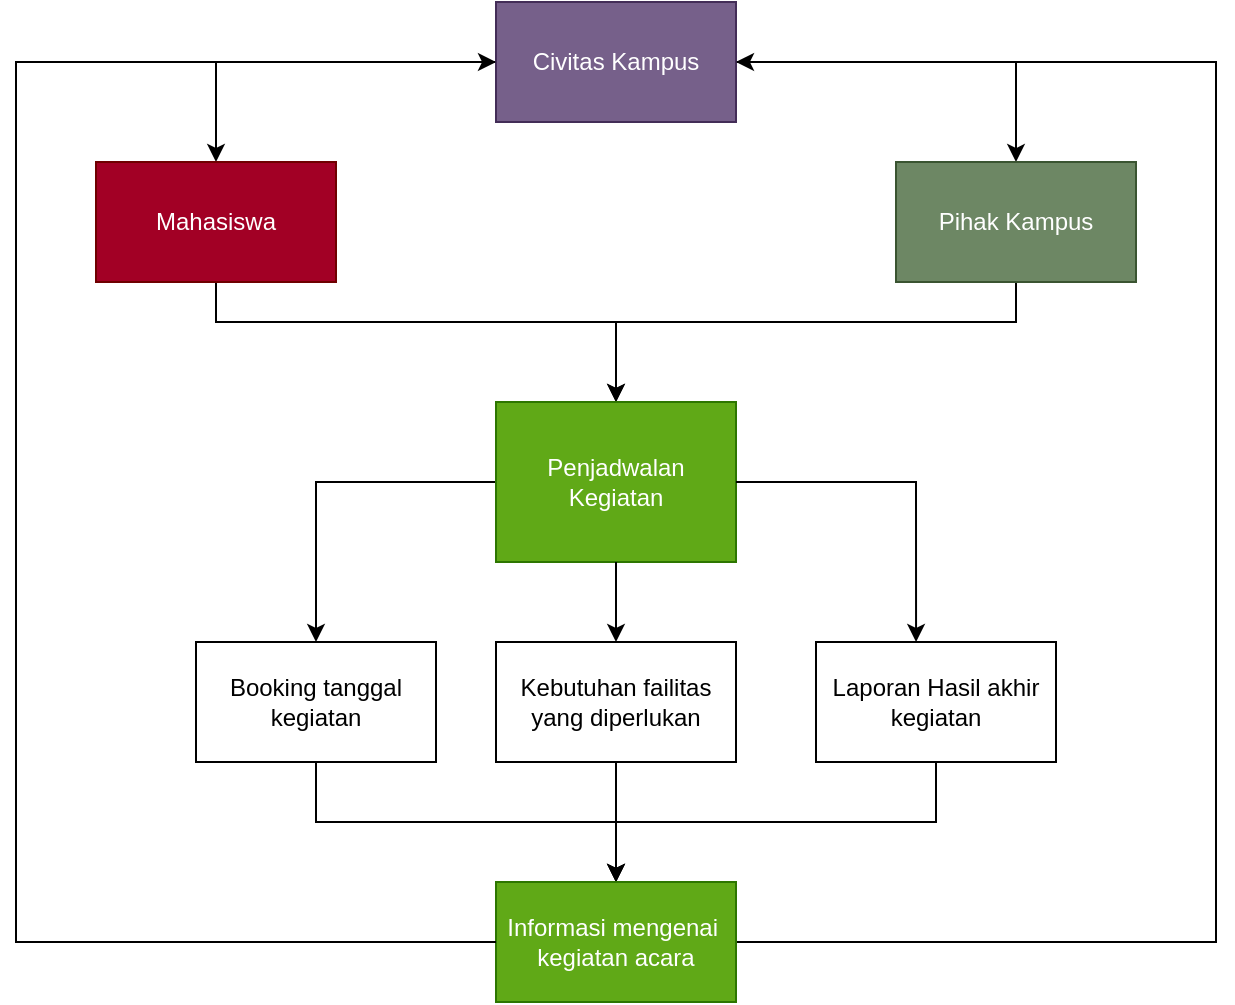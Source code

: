 <mxfile version="22.0.2" type="device" pages="6">
  <diagram id="C5RBs43oDa-KdzZeNtuy" name="Page-1">
    <mxGraphModel dx="864" dy="556" grid="1" gridSize="10" guides="1" tooltips="1" connect="1" arrows="1" fold="1" page="1" pageScale="1" pageWidth="827" pageHeight="1169" math="0" shadow="0">
      <root>
        <mxCell id="WIyWlLk6GJQsqaUBKTNV-0" />
        <mxCell id="WIyWlLk6GJQsqaUBKTNV-1" parent="WIyWlLk6GJQsqaUBKTNV-0" />
        <mxCell id="Zu9p8f8W5nqwmGhsgRuq-12" style="edgeStyle=orthogonalEdgeStyle;rounded=0;orthogonalLoop=1;jettySize=auto;html=1;entryX=0.5;entryY=0;entryDx=0;entryDy=0;" parent="WIyWlLk6GJQsqaUBKTNV-1" source="Zu9p8f8W5nqwmGhsgRuq-0" target="Zu9p8f8W5nqwmGhsgRuq-2" edge="1">
          <mxGeometry relative="1" as="geometry" />
        </mxCell>
        <mxCell id="Zu9p8f8W5nqwmGhsgRuq-13" style="edgeStyle=orthogonalEdgeStyle;rounded=0;orthogonalLoop=1;jettySize=auto;html=1;entryX=0.5;entryY=0;entryDx=0;entryDy=0;" parent="WIyWlLk6GJQsqaUBKTNV-1" source="Zu9p8f8W5nqwmGhsgRuq-0" target="Zu9p8f8W5nqwmGhsgRuq-1" edge="1">
          <mxGeometry relative="1" as="geometry">
            <Array as="points">
              <mxPoint x="220" y="150" />
            </Array>
          </mxGeometry>
        </mxCell>
        <mxCell id="Zu9p8f8W5nqwmGhsgRuq-0" value="Civitas Kampus" style="rounded=0;whiteSpace=wrap;html=1;fillColor=#76608a;strokeColor=#432D57;fontColor=#ffffff;" parent="WIyWlLk6GJQsqaUBKTNV-1" vertex="1">
          <mxGeometry x="360" y="120" width="120" height="60" as="geometry" />
        </mxCell>
        <mxCell id="Zu9p8f8W5nqwmGhsgRuq-16" style="edgeStyle=orthogonalEdgeStyle;rounded=0;orthogonalLoop=1;jettySize=auto;html=1;entryX=0.5;entryY=0;entryDx=0;entryDy=0;" parent="WIyWlLk6GJQsqaUBKTNV-1" source="Zu9p8f8W5nqwmGhsgRuq-1" target="Zu9p8f8W5nqwmGhsgRuq-3" edge="1">
          <mxGeometry relative="1" as="geometry">
            <Array as="points">
              <mxPoint x="220" y="280" />
              <mxPoint x="420" y="280" />
            </Array>
          </mxGeometry>
        </mxCell>
        <mxCell id="Zu9p8f8W5nqwmGhsgRuq-1" value="Mahasiswa" style="rounded=0;whiteSpace=wrap;html=1;fillColor=#a20025;fontColor=#ffffff;strokeColor=#6F0000;" parent="WIyWlLk6GJQsqaUBKTNV-1" vertex="1">
          <mxGeometry x="160" y="200" width="120" height="60" as="geometry" />
        </mxCell>
        <mxCell id="Zu9p8f8W5nqwmGhsgRuq-15" style="edgeStyle=orthogonalEdgeStyle;rounded=0;orthogonalLoop=1;jettySize=auto;html=1;entryX=0.5;entryY=0;entryDx=0;entryDy=0;" parent="WIyWlLk6GJQsqaUBKTNV-1" source="Zu9p8f8W5nqwmGhsgRuq-2" target="Zu9p8f8W5nqwmGhsgRuq-3" edge="1">
          <mxGeometry relative="1" as="geometry">
            <Array as="points">
              <mxPoint x="620" y="280" />
              <mxPoint x="420" y="280" />
            </Array>
          </mxGeometry>
        </mxCell>
        <mxCell id="Zu9p8f8W5nqwmGhsgRuq-2" value="Pihak Kampus" style="rounded=0;whiteSpace=wrap;html=1;fillColor=#6d8764;fontColor=#ffffff;strokeColor=#3A5431;" parent="WIyWlLk6GJQsqaUBKTNV-1" vertex="1">
          <mxGeometry x="560" y="200" width="120" height="60" as="geometry" />
        </mxCell>
        <mxCell id="Zu9p8f8W5nqwmGhsgRuq-18" style="edgeStyle=orthogonalEdgeStyle;rounded=0;orthogonalLoop=1;jettySize=auto;html=1;entryX=0.5;entryY=0;entryDx=0;entryDy=0;" parent="WIyWlLk6GJQsqaUBKTNV-1" source="Zu9p8f8W5nqwmGhsgRuq-3" target="Zu9p8f8W5nqwmGhsgRuq-5" edge="1">
          <mxGeometry relative="1" as="geometry" />
        </mxCell>
        <mxCell id="Zu9p8f8W5nqwmGhsgRuq-3" value="Penjadwalan Kegiatan" style="rounded=0;whiteSpace=wrap;html=1;fillColor=#60a917;fontColor=#ffffff;strokeColor=#2D7600;" parent="WIyWlLk6GJQsqaUBKTNV-1" vertex="1">
          <mxGeometry x="360" y="320" width="120" height="80" as="geometry" />
        </mxCell>
        <mxCell id="Zu9p8f8W5nqwmGhsgRuq-20" style="edgeStyle=orthogonalEdgeStyle;rounded=0;orthogonalLoop=1;jettySize=auto;html=1;entryX=0.5;entryY=0;entryDx=0;entryDy=0;" parent="WIyWlLk6GJQsqaUBKTNV-1" source="Zu9p8f8W5nqwmGhsgRuq-4" target="Zu9p8f8W5nqwmGhsgRuq-7" edge="1">
          <mxGeometry relative="1" as="geometry" />
        </mxCell>
        <mxCell id="Zu9p8f8W5nqwmGhsgRuq-4" value="Kebutuhan failitas yang diperlukan" style="rounded=0;whiteSpace=wrap;html=1;" parent="WIyWlLk6GJQsqaUBKTNV-1" vertex="1">
          <mxGeometry x="360" y="440" width="120" height="60" as="geometry" />
        </mxCell>
        <mxCell id="Zu9p8f8W5nqwmGhsgRuq-21" style="edgeStyle=orthogonalEdgeStyle;rounded=0;orthogonalLoop=1;jettySize=auto;html=1;entryX=0.5;entryY=0;entryDx=0;entryDy=0;" parent="WIyWlLk6GJQsqaUBKTNV-1" source="Zu9p8f8W5nqwmGhsgRuq-5" target="Zu9p8f8W5nqwmGhsgRuq-7" edge="1">
          <mxGeometry relative="1" as="geometry">
            <Array as="points">
              <mxPoint x="270" y="530" />
              <mxPoint x="420" y="530" />
            </Array>
          </mxGeometry>
        </mxCell>
        <mxCell id="Zu9p8f8W5nqwmGhsgRuq-5" value="Booking tanggal kegiatan" style="rounded=0;whiteSpace=wrap;html=1;" parent="WIyWlLk6GJQsqaUBKTNV-1" vertex="1">
          <mxGeometry x="210" y="440" width="120" height="60" as="geometry" />
        </mxCell>
        <mxCell id="Zu9p8f8W5nqwmGhsgRuq-19" style="edgeStyle=orthogonalEdgeStyle;rounded=0;orthogonalLoop=1;jettySize=auto;html=1;exitX=0.5;exitY=1;exitDx=0;exitDy=0;" parent="WIyWlLk6GJQsqaUBKTNV-1" source="Zu9p8f8W5nqwmGhsgRuq-6" target="Zu9p8f8W5nqwmGhsgRuq-7" edge="1">
          <mxGeometry relative="1" as="geometry" />
        </mxCell>
        <mxCell id="Zu9p8f8W5nqwmGhsgRuq-6" value="Laporan Hasil akhir kegiatan" style="rounded=0;whiteSpace=wrap;html=1;" parent="WIyWlLk6GJQsqaUBKTNV-1" vertex="1">
          <mxGeometry x="520" y="440" width="120" height="60" as="geometry" />
        </mxCell>
        <mxCell id="Zu9p8f8W5nqwmGhsgRuq-22" style="edgeStyle=orthogonalEdgeStyle;rounded=0;orthogonalLoop=1;jettySize=auto;html=1;entryX=1;entryY=0.5;entryDx=0;entryDy=0;" parent="WIyWlLk6GJQsqaUBKTNV-1" source="Zu9p8f8W5nqwmGhsgRuq-7" target="Zu9p8f8W5nqwmGhsgRuq-0" edge="1">
          <mxGeometry relative="1" as="geometry">
            <Array as="points">
              <mxPoint x="720" y="590" />
              <mxPoint x="720" y="150" />
            </Array>
          </mxGeometry>
        </mxCell>
        <mxCell id="Zu9p8f8W5nqwmGhsgRuq-7" value="Informasi mengenai&amp;nbsp; kegiatan acara" style="rounded=0;whiteSpace=wrap;html=1;fillColor=#60a917;fontColor=#ffffff;strokeColor=#2D7600;" parent="WIyWlLk6GJQsqaUBKTNV-1" vertex="1">
          <mxGeometry x="360" y="560" width="120" height="60" as="geometry" />
        </mxCell>
        <mxCell id="Zu9p8f8W5nqwmGhsgRuq-11" value="" style="endArrow=classic;html=1;rounded=0;entryX=0.5;entryY=0;entryDx=0;entryDy=0;exitX=0.5;exitY=1;exitDx=0;exitDy=0;" parent="WIyWlLk6GJQsqaUBKTNV-1" source="Zu9p8f8W5nqwmGhsgRuq-3" target="Zu9p8f8W5nqwmGhsgRuq-4" edge="1">
          <mxGeometry width="50" height="50" relative="1" as="geometry">
            <mxPoint x="430" y="230" as="sourcePoint" />
            <mxPoint x="430" y="330" as="targetPoint" />
          </mxGeometry>
        </mxCell>
        <mxCell id="Zu9p8f8W5nqwmGhsgRuq-17" style="edgeStyle=orthogonalEdgeStyle;rounded=0;orthogonalLoop=1;jettySize=auto;html=1;exitX=1;exitY=0.5;exitDx=0;exitDy=0;entryX=0.417;entryY=0;entryDx=0;entryDy=0;entryPerimeter=0;" parent="WIyWlLk6GJQsqaUBKTNV-1" source="Zu9p8f8W5nqwmGhsgRuq-3" target="Zu9p8f8W5nqwmGhsgRuq-6" edge="1">
          <mxGeometry relative="1" as="geometry" />
        </mxCell>
        <mxCell id="Zu9p8f8W5nqwmGhsgRuq-23" style="edgeStyle=orthogonalEdgeStyle;rounded=0;orthogonalLoop=1;jettySize=auto;html=1;entryX=0;entryY=0.5;entryDx=0;entryDy=0;" parent="WIyWlLk6GJQsqaUBKTNV-1" source="Zu9p8f8W5nqwmGhsgRuq-7" target="Zu9p8f8W5nqwmGhsgRuq-0" edge="1">
          <mxGeometry relative="1" as="geometry">
            <Array as="points">
              <mxPoint x="120" y="590" />
              <mxPoint x="120" y="150" />
            </Array>
          </mxGeometry>
        </mxCell>
      </root>
    </mxGraphModel>
  </diagram>
  <diagram id="YqozXgbp11CF_YhaVy_g" name="Page-2">
    <mxGraphModel dx="1035" dy="673" grid="1" gridSize="10" guides="1" tooltips="1" connect="1" arrows="1" fold="1" page="1" pageScale="1" pageWidth="850" pageHeight="1100" math="0" shadow="0">
      <root>
        <mxCell id="0" />
        <mxCell id="1" parent="0" />
        <mxCell id="dRaQyuHU5R85rLEpvQi0-19" style="edgeStyle=orthogonalEdgeStyle;rounded=0;orthogonalLoop=1;jettySize=auto;html=1;" edge="1" parent="1" source="dRaQyuHU5R85rLEpvQi0-1" target="dRaQyuHU5R85rLEpvQi0-4">
          <mxGeometry relative="1" as="geometry" />
        </mxCell>
        <mxCell id="dRaQyuHU5R85rLEpvQi0-1" value="Organisasi" style="rounded=0;whiteSpace=wrap;html=1;" vertex="1" parent="1">
          <mxGeometry x="360" y="160" width="120" height="60" as="geometry" />
        </mxCell>
        <mxCell id="dRaQyuHU5R85rLEpvQi0-2" value="BEM" style="rounded=0;whiteSpace=wrap;html=1;" vertex="1" parent="1">
          <mxGeometry x="241" y="520" width="120" height="60" as="geometry" />
        </mxCell>
        <mxCell id="dRaQyuHU5R85rLEpvQi0-20" style="edgeStyle=orthogonalEdgeStyle;rounded=0;orthogonalLoop=1;jettySize=auto;html=1;exitX=1;exitY=0.5;exitDx=0;exitDy=0;" edge="1" parent="1" source="dRaQyuHU5R85rLEpvQi0-4" target="dRaQyuHU5R85rLEpvQi0-7">
          <mxGeometry relative="1" as="geometry" />
        </mxCell>
        <mxCell id="dRaQyuHU5R85rLEpvQi0-21" style="edgeStyle=orthogonalEdgeStyle;rounded=0;orthogonalLoop=1;jettySize=auto;html=1;" edge="1" parent="1" source="dRaQyuHU5R85rLEpvQi0-4" target="dRaQyuHU5R85rLEpvQi0-5">
          <mxGeometry relative="1" as="geometry" />
        </mxCell>
        <mxCell id="dRaQyuHU5R85rLEpvQi0-22" style="edgeStyle=orthogonalEdgeStyle;rounded=0;orthogonalLoop=1;jettySize=auto;html=1;entryX=0.5;entryY=0;entryDx=0;entryDy=0;" edge="1" parent="1" source="dRaQyuHU5R85rLEpvQi0-4" target="dRaQyuHU5R85rLEpvQi0-6">
          <mxGeometry relative="1" as="geometry" />
        </mxCell>
        <mxCell id="dRaQyuHU5R85rLEpvQi0-4" value="Persyuratan" style="rounded=0;whiteSpace=wrap;html=1;" vertex="1" parent="1">
          <mxGeometry x="361" y="260" width="120" height="60" as="geometry" />
        </mxCell>
        <mxCell id="dRaQyuHU5R85rLEpvQi0-25" style="edgeStyle=orthogonalEdgeStyle;rounded=0;orthogonalLoop=1;jettySize=auto;html=1;entryX=0;entryY=0.5;entryDx=0;entryDy=0;" edge="1" parent="1" source="dRaQyuHU5R85rLEpvQi0-5" target="dRaQyuHU5R85rLEpvQi0-9">
          <mxGeometry relative="1" as="geometry">
            <Array as="points">
              <mxPoint x="291" y="420" />
              <mxPoint x="421" y="420" />
              <mxPoint x="421" y="470" />
            </Array>
          </mxGeometry>
        </mxCell>
        <mxCell id="dRaQyuHU5R85rLEpvQi0-27" style="edgeStyle=orthogonalEdgeStyle;rounded=0;orthogonalLoop=1;jettySize=auto;html=1;entryX=0;entryY=0.5;entryDx=0;entryDy=0;" edge="1" parent="1" source="dRaQyuHU5R85rLEpvQi0-5" target="dRaQyuHU5R85rLEpvQi0-11">
          <mxGeometry relative="1" as="geometry">
            <Array as="points">
              <mxPoint x="291" y="420" />
              <mxPoint x="421" y="420" />
              <mxPoint x="421" y="630" />
            </Array>
          </mxGeometry>
        </mxCell>
        <mxCell id="dRaQyuHU5R85rLEpvQi0-5" value="Proposal" style="rounded=0;whiteSpace=wrap;html=1;" vertex="1" parent="1">
          <mxGeometry x="231" y="340" width="120" height="60" as="geometry" />
        </mxCell>
        <mxCell id="dRaQyuHU5R85rLEpvQi0-29" style="edgeStyle=orthogonalEdgeStyle;rounded=0;orthogonalLoop=1;jettySize=auto;html=1;entryX=1;entryY=0.5;entryDx=0;entryDy=0;" edge="1" parent="1" source="dRaQyuHU5R85rLEpvQi0-6" target="dRaQyuHU5R85rLEpvQi0-2">
          <mxGeometry relative="1" as="geometry" />
        </mxCell>
        <mxCell id="dRaQyuHU5R85rLEpvQi0-6" value="RAB" style="rounded=0;whiteSpace=wrap;html=1;" vertex="1" parent="1">
          <mxGeometry x="361" y="340" width="120" height="60" as="geometry" />
        </mxCell>
        <mxCell id="dRaQyuHU5R85rLEpvQi0-35" style="edgeStyle=orthogonalEdgeStyle;rounded=0;orthogonalLoop=1;jettySize=auto;html=1;entryX=0;entryY=0.5;entryDx=0;entryDy=0;" edge="1" parent="1" target="dRaQyuHU5R85rLEpvQi0-9">
          <mxGeometry relative="1" as="geometry">
            <mxPoint x="552" y="400" as="sourcePoint" />
            <mxPoint x="492" y="470" as="targetPoint" />
            <Array as="points">
              <mxPoint x="552" y="420" />
              <mxPoint x="421" y="420" />
              <mxPoint x="421" y="470" />
            </Array>
          </mxGeometry>
        </mxCell>
        <mxCell id="dRaQyuHU5R85rLEpvQi0-7" value="Persuratan Lainnya" style="rounded=0;whiteSpace=wrap;html=1;" vertex="1" parent="1">
          <mxGeometry x="491" y="340" width="120" height="60" as="geometry" />
        </mxCell>
        <mxCell id="dRaQyuHU5R85rLEpvQi0-9" value="Kemahasiswaan" style="rounded=0;whiteSpace=wrap;html=1;" vertex="1" parent="1">
          <mxGeometry x="491" y="440" width="120" height="60" as="geometry" />
        </mxCell>
        <mxCell id="dRaQyuHU5R85rLEpvQi0-10" value="Keuangan" style="rounded=0;whiteSpace=wrap;html=1;" vertex="1" parent="1">
          <mxGeometry x="491" y="520" width="120" height="60" as="geometry" />
        </mxCell>
        <mxCell id="dRaQyuHU5R85rLEpvQi0-11" value="Ketua Yayasan" style="rounded=0;whiteSpace=wrap;html=1;" vertex="1" parent="1">
          <mxGeometry x="491" y="600" width="120" height="60" as="geometry" />
        </mxCell>
        <mxCell id="dRaQyuHU5R85rLEpvQi0-37" style="edgeStyle=orthogonalEdgeStyle;rounded=0;orthogonalLoop=1;jettySize=auto;html=1;entryX=0.5;entryY=0;entryDx=0;entryDy=0;" edge="1" parent="1" source="dRaQyuHU5R85rLEpvQi0-12" target="dRaQyuHU5R85rLEpvQi0-13">
          <mxGeometry relative="1" as="geometry" />
        </mxCell>
        <mxCell id="dRaQyuHU5R85rLEpvQi0-38" style="edgeStyle=orthogonalEdgeStyle;rounded=0;orthogonalLoop=1;jettySize=auto;html=1;entryX=0;entryY=0.5;entryDx=0;entryDy=0;" edge="1" parent="1" source="dRaQyuHU5R85rLEpvQi0-12" target="dRaQyuHU5R85rLEpvQi0-1">
          <mxGeometry relative="1" as="geometry">
            <Array as="points">
              <mxPoint x="200" y="680" />
              <mxPoint x="200" y="190" />
            </Array>
          </mxGeometry>
        </mxCell>
        <mxCell id="dRaQyuHU5R85rLEpvQi0-12" value="Acc ?" style="rhombus;whiteSpace=wrap;html=1;" vertex="1" parent="1">
          <mxGeometry x="280" y="640" width="80" height="80" as="geometry" />
        </mxCell>
        <mxCell id="dRaQyuHU5R85rLEpvQi0-13" value="Kegiatan Acara" style="rounded=0;whiteSpace=wrap;html=1;" vertex="1" parent="1">
          <mxGeometry x="363" y="720" width="120" height="60" as="geometry" />
        </mxCell>
        <mxCell id="dRaQyuHU5R85rLEpvQi0-34" value="" style="endArrow=classic;html=1;rounded=0;" edge="1" parent="1">
          <mxGeometry width="50" height="50" relative="1" as="geometry">
            <mxPoint x="420" y="550" as="sourcePoint" />
            <mxPoint x="490" y="550" as="targetPoint" />
          </mxGeometry>
        </mxCell>
        <mxCell id="dRaQyuHU5R85rLEpvQi0-36" value="" style="endArrow=classic;html=1;rounded=0;entryX=0.5;entryY=0;entryDx=0;entryDy=0;" edge="1" parent="1" target="dRaQyuHU5R85rLEpvQi0-12">
          <mxGeometry width="50" height="50" relative="1" as="geometry">
            <mxPoint x="420" y="630" as="sourcePoint" />
            <mxPoint x="310" y="630" as="targetPoint" />
            <Array as="points">
              <mxPoint x="320" y="630" />
            </Array>
          </mxGeometry>
        </mxCell>
        <mxCell id="dRaQyuHU5R85rLEpvQi0-39" value="Ya" style="text;html=1;strokeColor=none;fillColor=none;align=center;verticalAlign=middle;whiteSpace=wrap;rounded=0;" vertex="1" parent="1">
          <mxGeometry x="361" y="650" width="60" height="30" as="geometry" />
        </mxCell>
        <mxCell id="dRaQyuHU5R85rLEpvQi0-40" value="Tidak" style="text;html=1;strokeColor=none;fillColor=none;align=center;verticalAlign=middle;whiteSpace=wrap;rounded=0;" vertex="1" parent="1">
          <mxGeometry x="210" y="650" width="60" height="30" as="geometry" />
        </mxCell>
      </root>
    </mxGraphModel>
  </diagram>
  <diagram id="S8C6rcoqC33rSBkjIuzR" name="Page-3">
    <mxGraphModel dx="880" dy="572" grid="1" gridSize="10" guides="1" tooltips="1" connect="1" arrows="1" fold="1" page="1" pageScale="1" pageWidth="850" pageHeight="1100" math="0" shadow="0">
      <root>
        <mxCell id="0" />
        <mxCell id="1" parent="0" />
        <mxCell id="ZKVBpj2OI1qFTuYe6dNy-8" style="edgeStyle=orthogonalEdgeStyle;rounded=0;orthogonalLoop=1;jettySize=auto;html=1;entryX=0.5;entryY=0;entryDx=0;entryDy=0;" edge="1" parent="1" source="RqPjHRcCb0wL_YAL0mrW-1" target="ZKVBpj2OI1qFTuYe6dNy-3">
          <mxGeometry relative="1" as="geometry" />
        </mxCell>
        <mxCell id="RqPjHRcCb0wL_YAL0mrW-1" value="Aplikasi" style="rounded=0;whiteSpace=wrap;html=1;" vertex="1" parent="1">
          <mxGeometry x="360" y="160" width="120" height="60" as="geometry" />
        </mxCell>
        <mxCell id="ZKVBpj2OI1qFTuYe6dNy-6" style="edgeStyle=orthogonalEdgeStyle;rounded=0;orthogonalLoop=1;jettySize=auto;html=1;entryX=0;entryY=0.5;entryDx=0;entryDy=0;" edge="1" parent="1" source="RqPjHRcCb0wL_YAL0mrW-2" target="RqPjHRcCb0wL_YAL0mrW-1">
          <mxGeometry relative="1" as="geometry" />
        </mxCell>
        <mxCell id="RqPjHRcCb0wL_YAL0mrW-2" value="Mahasiswa" style="rounded=0;whiteSpace=wrap;html=1;" vertex="1" parent="1">
          <mxGeometry x="160" y="160" width="120" height="60" as="geometry" />
        </mxCell>
        <mxCell id="ZKVBpj2OI1qFTuYe6dNy-10" style="edgeStyle=orthogonalEdgeStyle;rounded=0;orthogonalLoop=1;jettySize=auto;html=1;entryX=0;entryY=0.5;entryDx=0;entryDy=0;" edge="1" parent="1" source="JoQYKQ45FPe-ETGOnTkv-1" target="ZKVBpj2OI1qFTuYe6dNy-2">
          <mxGeometry relative="1" as="geometry">
            <Array as="points" />
          </mxGeometry>
        </mxCell>
        <mxCell id="JoQYKQ45FPe-ETGOnTkv-1" value="Persyuratan Proposal &amp;amp; RAB (Digital)" style="rounded=0;whiteSpace=wrap;html=1;" vertex="1" parent="1">
          <mxGeometry x="270" y="340" width="120" height="60" as="geometry" />
        </mxCell>
        <mxCell id="ZKVBpj2OI1qFTuYe6dNy-1" value="Memberikan persyuratan &lt;br&gt;(Non-Digital)" style="rounded=0;whiteSpace=wrap;html=1;" vertex="1" parent="1">
          <mxGeometry x="350" y="440" width="120" height="60" as="geometry" />
        </mxCell>
        <mxCell id="ZKVBpj2OI1qFTuYe6dNy-13" style="edgeStyle=orthogonalEdgeStyle;rounded=0;orthogonalLoop=1;jettySize=auto;html=1;entryX=0.5;entryY=0;entryDx=0;entryDy=0;" edge="1" parent="1" source="ZKVBpj2OI1qFTuYe6dNy-2" target="ZKVBpj2OI1qFTuYe6dNy-1">
          <mxGeometry relative="1" as="geometry">
            <Array as="points">
              <mxPoint x="480" y="420" />
              <mxPoint x="410" y="420" />
            </Array>
          </mxGeometry>
        </mxCell>
        <mxCell id="ZKVBpj2OI1qFTuYe6dNy-18" style="edgeStyle=orthogonalEdgeStyle;rounded=0;orthogonalLoop=1;jettySize=auto;html=1;entryX=1;entryY=0.5;entryDx=0;entryDy=0;" edge="1" parent="1" source="ZKVBpj2OI1qFTuYe6dNy-2" target="ZKVBpj2OI1qFTuYe6dNy-3">
          <mxGeometry relative="1" as="geometry">
            <Array as="points">
              <mxPoint x="560" y="370" />
              <mxPoint x="560" y="290" />
            </Array>
          </mxGeometry>
        </mxCell>
        <mxCell id="ZKVBpj2OI1qFTuYe6dNy-2" value="Acc ?" style="rhombus;whiteSpace=wrap;html=1;" vertex="1" parent="1">
          <mxGeometry x="440" y="330" width="80" height="80" as="geometry" />
        </mxCell>
        <mxCell id="ZKVBpj2OI1qFTuYe6dNy-9" style="edgeStyle=orthogonalEdgeStyle;rounded=0;orthogonalLoop=1;jettySize=auto;html=1;entryX=0.5;entryY=0;entryDx=0;entryDy=0;" edge="1" parent="1" source="ZKVBpj2OI1qFTuYe6dNy-3" target="JoQYKQ45FPe-ETGOnTkv-1">
          <mxGeometry relative="1" as="geometry" />
        </mxCell>
        <mxCell id="ZKVBpj2OI1qFTuYe6dNy-3" value="Penjadwalan kegiatan" style="rounded=0;whiteSpace=wrap;html=1;" vertex="1" parent="1">
          <mxGeometry x="270" y="260" width="120" height="60" as="geometry" />
        </mxCell>
        <mxCell id="ZKVBpj2OI1qFTuYe6dNy-4" value="Kegiatan Acara" style="rounded=0;whiteSpace=wrap;html=1;" vertex="1" parent="1">
          <mxGeometry x="490" y="440" width="120" height="60" as="geometry" />
        </mxCell>
        <mxCell id="ZKVBpj2OI1qFTuYe6dNy-5" value="Laporan Akhir &amp;amp; Dokumen Kegiatan" style="rounded=0;whiteSpace=wrap;html=1;" vertex="1" parent="1">
          <mxGeometry x="420" y="540" width="120" height="60" as="geometry" />
        </mxCell>
        <mxCell id="ZKVBpj2OI1qFTuYe6dNy-14" style="edgeStyle=orthogonalEdgeStyle;rounded=0;orthogonalLoop=1;jettySize=auto;html=1;entryX=0.604;entryY=0.006;entryDx=0;entryDy=0;entryPerimeter=0;" edge="1" parent="1" source="ZKVBpj2OI1qFTuYe6dNy-2" target="ZKVBpj2OI1qFTuYe6dNy-4">
          <mxGeometry relative="1" as="geometry">
            <Array as="points">
              <mxPoint x="480" y="420" />
              <mxPoint x="563" y="420" />
            </Array>
          </mxGeometry>
        </mxCell>
        <mxCell id="ZKVBpj2OI1qFTuYe6dNy-15" style="edgeStyle=orthogonalEdgeStyle;rounded=0;orthogonalLoop=1;jettySize=auto;html=1;entryX=0.544;entryY=0.038;entryDx=0;entryDy=0;entryPerimeter=0;" edge="1" parent="1" source="ZKVBpj2OI1qFTuYe6dNy-4" target="ZKVBpj2OI1qFTuYe6dNy-5">
          <mxGeometry relative="1" as="geometry">
            <Array as="points">
              <mxPoint x="550" y="520" />
              <mxPoint x="485" y="520" />
            </Array>
          </mxGeometry>
        </mxCell>
        <mxCell id="ZKVBpj2OI1qFTuYe6dNy-17" style="edgeStyle=orthogonalEdgeStyle;rounded=0;orthogonalLoop=1;jettySize=auto;html=1;entryX=0.544;entryY=0.022;entryDx=0;entryDy=0;entryPerimeter=0;" edge="1" parent="1" source="ZKVBpj2OI1qFTuYe6dNy-1" target="ZKVBpj2OI1qFTuYe6dNy-5">
          <mxGeometry relative="1" as="geometry" />
        </mxCell>
        <mxCell id="ZKVBpj2OI1qFTuYe6dNy-19" value="Ya" style="text;html=1;strokeColor=none;fillColor=none;align=center;verticalAlign=middle;whiteSpace=wrap;rounded=0;" vertex="1" parent="1">
          <mxGeometry x="420" y="390" width="60" height="30" as="geometry" />
        </mxCell>
        <mxCell id="ZKVBpj2OI1qFTuYe6dNy-20" value="Tidak" style="text;html=1;strokeColor=none;fillColor=none;align=center;verticalAlign=middle;whiteSpace=wrap;rounded=0;" vertex="1" parent="1">
          <mxGeometry x="570" y="330" width="60" height="30" as="geometry" />
        </mxCell>
      </root>
    </mxGraphModel>
  </diagram>
  <diagram id="KeA3nPV4NquLcmKiIMjg" name="Page-4">
    <mxGraphModel dx="1354" dy="880" grid="1" gridSize="10" guides="1" tooltips="1" connect="1" arrows="1" fold="1" page="1" pageScale="1" pageWidth="850" pageHeight="1100" math="0" shadow="0">
      <root>
        <mxCell id="0" />
        <mxCell id="1" parent="0" />
        <mxCell id="Mnp5TygO61HH2P-GNV_c-8" value="Dashboard" style="swimlane;whiteSpace=wrap;html=1;" vertex="1" parent="1">
          <mxGeometry x="120" y="40" width="740" height="830" as="geometry" />
        </mxCell>
        <mxCell id="Mnp5TygO61HH2P-GNV_c-15" value="Informasi" style="ellipse;whiteSpace=wrap;html=1;" vertex="1" parent="Mnp5TygO61HH2P-GNV_c-8">
          <mxGeometry x="110" y="80" width="120" height="50" as="geometry" />
        </mxCell>
        <mxCell id="Mnp5TygO61HH2P-GNV_c-16" value="Pengelolaan Berita&amp;nbsp; (CRUD)" style="ellipse;whiteSpace=wrap;html=1;" vertex="1" parent="Mnp5TygO61HH2P-GNV_c-8">
          <mxGeometry x="260" y="30" width="120" height="50" as="geometry" />
        </mxCell>
        <mxCell id="Mnp5TygO61HH2P-GNV_c-18" value="Pengelolaan Informasi (CRUD)" style="ellipse;whiteSpace=wrap;html=1;" vertex="1" parent="Mnp5TygO61HH2P-GNV_c-8">
          <mxGeometry x="260" y="80" width="120" height="50" as="geometry" />
        </mxCell>
        <mxCell id="Mnp5TygO61HH2P-GNV_c-19" value="Pengelolaan Managemen fasilitas&lt;br&gt;(CRUD)" style="ellipse;whiteSpace=wrap;html=1;" vertex="1" parent="Mnp5TygO61HH2P-GNV_c-8">
          <mxGeometry x="260" y="140" width="130" height="60" as="geometry" />
        </mxCell>
        <mxCell id="Mnp5TygO61HH2P-GNV_c-20" value="Permintaan Kegiatan" style="ellipse;whiteSpace=wrap;html=1;" vertex="1" parent="Mnp5TygO61HH2P-GNV_c-8">
          <mxGeometry x="110" y="140" width="120" height="50" as="geometry" />
        </mxCell>
        <mxCell id="Mnp5TygO61HH2P-GNV_c-22" value="Laporan Ormawa" style="ellipse;whiteSpace=wrap;html=1;" vertex="1" parent="Mnp5TygO61HH2P-GNV_c-8">
          <mxGeometry x="110" y="200" width="120" height="50" as="geometry" />
        </mxCell>
        <mxCell id="Mnp5TygO61HH2P-GNV_c-23" value="Statistik Keaktifan Organisasi" style="ellipse;whiteSpace=wrap;html=1;" vertex="1" parent="Mnp5TygO61HH2P-GNV_c-8">
          <mxGeometry x="110" y="260" width="120" height="50" as="geometry" />
        </mxCell>
        <mxCell id="Mnp5TygO61HH2P-GNV_c-30" value="" style="endArrow=classic;html=1;rounded=0;entryX=0;entryY=0.5;entryDx=0;entryDy=0;exitX=1;exitY=0.5;exitDx=0;exitDy=0;" edge="1" parent="Mnp5TygO61HH2P-GNV_c-8" source="Mnp5TygO61HH2P-GNV_c-15" target="Mnp5TygO61HH2P-GNV_c-16">
          <mxGeometry width="50" height="50" relative="1" as="geometry">
            <mxPoint x="150" y="210" as="sourcePoint" />
            <mxPoint x="200" y="160" as="targetPoint" />
          </mxGeometry>
        </mxCell>
        <mxCell id="Mnp5TygO61HH2P-GNV_c-31" value="" style="endArrow=classic;html=1;rounded=0;entryX=0;entryY=0.5;entryDx=0;entryDy=0;exitX=1;exitY=0.5;exitDx=0;exitDy=0;" edge="1" parent="Mnp5TygO61HH2P-GNV_c-8" source="Mnp5TygO61HH2P-GNV_c-15" target="Mnp5TygO61HH2P-GNV_c-18">
          <mxGeometry width="50" height="50" relative="1" as="geometry">
            <mxPoint x="180" y="220" as="sourcePoint" />
            <mxPoint x="230" y="170" as="targetPoint" />
          </mxGeometry>
        </mxCell>
        <mxCell id="Mnp5TygO61HH2P-GNV_c-32" value="" style="endArrow=classic;html=1;rounded=0;entryX=0;entryY=0.5;entryDx=0;entryDy=0;exitX=1;exitY=0.5;exitDx=0;exitDy=0;" edge="1" parent="Mnp5TygO61HH2P-GNV_c-8" source="Mnp5TygO61HH2P-GNV_c-15" target="Mnp5TygO61HH2P-GNV_c-19">
          <mxGeometry width="50" height="50" relative="1" as="geometry">
            <mxPoint x="170" y="210" as="sourcePoint" />
            <mxPoint x="220" y="160" as="targetPoint" />
          </mxGeometry>
        </mxCell>
        <mxCell id="Mnp5TygO61HH2P-GNV_c-14" value="Login" style="ellipse;whiteSpace=wrap;html=1;" vertex="1" parent="Mnp5TygO61HH2P-GNV_c-8">
          <mxGeometry x="260" y="450" width="120" height="40" as="geometry" />
        </mxCell>
        <mxCell id="5w_bVJki4-n9lM2vPd_9-1" value="Penjadwalan" style="ellipse;whiteSpace=wrap;html=1;" vertex="1" parent="Mnp5TygO61HH2P-GNV_c-8">
          <mxGeometry x="110" y="610" width="120" height="50" as="geometry" />
        </mxCell>
        <mxCell id="5w_bVJki4-n9lM2vPd_9-2" value="Pembookingan Jadwal (CRUD)" style="ellipse;whiteSpace=wrap;html=1;" vertex="1" parent="Mnp5TygO61HH2P-GNV_c-8">
          <mxGeometry x="270" y="530" width="120" height="50" as="geometry" />
        </mxCell>
        <mxCell id="5w_bVJki4-n9lM2vPd_9-3" value="Pemberkasan Yang diperlukan" style="ellipse;whiteSpace=wrap;html=1;" vertex="1" parent="Mnp5TygO61HH2P-GNV_c-8">
          <mxGeometry x="270" y="590" width="120" height="50" as="geometry" />
        </mxCell>
        <mxCell id="5w_bVJki4-n9lM2vPd_9-4" value="Laporan akhir kegiatan" style="ellipse;whiteSpace=wrap;html=1;" vertex="1" parent="Mnp5TygO61HH2P-GNV_c-8">
          <mxGeometry x="270" y="650" width="130" height="50" as="geometry" />
        </mxCell>
        <mxCell id="5w_bVJki4-n9lM2vPd_9-5" value="Laporan / Dokumen" style="ellipse;whiteSpace=wrap;html=1;" vertex="1" parent="Mnp5TygO61HH2P-GNV_c-8">
          <mxGeometry x="110" y="710" width="120" height="50" as="geometry" />
        </mxCell>
        <mxCell id="5w_bVJki4-n9lM2vPd_9-6" value="" style="endArrow=classic;html=1;rounded=0;entryX=0;entryY=0.5;entryDx=0;entryDy=0;exitX=1;exitY=0.5;exitDx=0;exitDy=0;" edge="1" parent="Mnp5TygO61HH2P-GNV_c-8" source="5w_bVJki4-n9lM2vPd_9-1" target="5w_bVJki4-n9lM2vPd_9-2">
          <mxGeometry width="50" height="50" relative="1" as="geometry">
            <mxPoint x="150" y="700" as="sourcePoint" />
            <mxPoint x="200" y="650" as="targetPoint" />
          </mxGeometry>
        </mxCell>
        <mxCell id="5w_bVJki4-n9lM2vPd_9-7" value="" style="endArrow=classic;html=1;rounded=0;entryX=0;entryY=0.5;entryDx=0;entryDy=0;exitX=1;exitY=0.5;exitDx=0;exitDy=0;" edge="1" parent="Mnp5TygO61HH2P-GNV_c-8" source="5w_bVJki4-n9lM2vPd_9-1" target="5w_bVJki4-n9lM2vPd_9-3">
          <mxGeometry width="50" height="50" relative="1" as="geometry">
            <mxPoint x="180" y="710" as="sourcePoint" />
            <mxPoint x="230" y="660" as="targetPoint" />
          </mxGeometry>
        </mxCell>
        <mxCell id="5w_bVJki4-n9lM2vPd_9-8" value="" style="endArrow=classic;html=1;rounded=0;entryX=0;entryY=0.5;entryDx=0;entryDy=0;exitX=1;exitY=0.5;exitDx=0;exitDy=0;" edge="1" parent="Mnp5TygO61HH2P-GNV_c-8" source="5w_bVJki4-n9lM2vPd_9-1" target="5w_bVJki4-n9lM2vPd_9-4">
          <mxGeometry width="50" height="50" relative="1" as="geometry">
            <mxPoint x="170" y="700" as="sourcePoint" />
            <mxPoint x="220" y="650" as="targetPoint" />
          </mxGeometry>
        </mxCell>
        <mxCell id="5w_bVJki4-n9lM2vPd_9-9" value="Peminjaman Fasilitas" style="ellipse;whiteSpace=wrap;html=1;" vertex="1" parent="Mnp5TygO61HH2P-GNV_c-8">
          <mxGeometry x="270" y="710" width="130" height="50" as="geometry" />
        </mxCell>
        <mxCell id="5w_bVJki4-n9lM2vPd_9-10" value="" style="endArrow=classic;html=1;rounded=0;entryX=0;entryY=0.5;entryDx=0;entryDy=0;exitX=1;exitY=0.5;exitDx=0;exitDy=0;" edge="1" parent="Mnp5TygO61HH2P-GNV_c-8" source="5w_bVJki4-n9lM2vPd_9-1" target="5w_bVJki4-n9lM2vPd_9-9">
          <mxGeometry width="50" height="50" relative="1" as="geometry">
            <mxPoint x="230" y="655" as="sourcePoint" />
            <mxPoint x="220" y="710" as="targetPoint" />
          </mxGeometry>
        </mxCell>
        <mxCell id="BmjQeNOhOHp9Jluqw9TB-2" value="Informasi" style="ellipse;whiteSpace=wrap;html=1;" vertex="1" parent="Mnp5TygO61HH2P-GNV_c-8">
          <mxGeometry x="570" y="216" width="120" height="50" as="geometry" />
        </mxCell>
        <mxCell id="BmjQeNOhOHp9Jluqw9TB-3" value="Menampilkan Berita Ormawa" style="ellipse;whiteSpace=wrap;html=1;" vertex="1" parent="Mnp5TygO61HH2P-GNV_c-8">
          <mxGeometry x="410" y="250" width="120" height="50" as="geometry" />
        </mxCell>
        <mxCell id="BmjQeNOhOHp9Jluqw9TB-4" value="Menampilkan Informasi Kegiatan" style="ellipse;whiteSpace=wrap;html=1;" vertex="1" parent="Mnp5TygO61HH2P-GNV_c-8">
          <mxGeometry x="410" y="190" width="120" height="50" as="geometry" />
        </mxCell>
        <mxCell id="BmjQeNOhOHp9Jluqw9TB-5" value="" style="endArrow=classic;html=1;rounded=0;entryX=1;entryY=0.5;entryDx=0;entryDy=0;exitX=0;exitY=0.5;exitDx=0;exitDy=0;" edge="1" parent="Mnp5TygO61HH2P-GNV_c-8" source="BmjQeNOhOHp9Jluqw9TB-2" target="BmjQeNOhOHp9Jluqw9TB-3">
          <mxGeometry width="50" height="50" relative="1" as="geometry">
            <mxPoint x="440" y="360" as="sourcePoint" />
            <mxPoint x="490" y="310" as="targetPoint" />
          </mxGeometry>
        </mxCell>
        <mxCell id="BmjQeNOhOHp9Jluqw9TB-6" value="" style="endArrow=classic;html=1;rounded=0;exitX=0;exitY=0.5;exitDx=0;exitDy=0;entryX=1;entryY=0.5;entryDx=0;entryDy=0;" edge="1" parent="Mnp5TygO61HH2P-GNV_c-8" source="BmjQeNOhOHp9Jluqw9TB-2" target="BmjQeNOhOHp9Jluqw9TB-4">
          <mxGeometry width="50" height="50" relative="1" as="geometry">
            <mxPoint x="530" y="285" as="sourcePoint" />
            <mxPoint x="500" y="310" as="targetPoint" />
          </mxGeometry>
        </mxCell>
        <mxCell id="BmjQeNOhOHp9Jluqw9TB-13" value="Menampilkan Halaman Utama &amp;amp; tidak bisa pergi ke dashboard" style="ellipse;whiteSpace=wrap;html=1;" vertex="1" parent="Mnp5TygO61HH2P-GNV_c-8">
          <mxGeometry x="470" y="560" width="160" height="80" as="geometry" />
        </mxCell>
        <mxCell id="Mnp5TygO61HH2P-GNV_c-9" value="Admin" style="shape=umlActor;verticalLabelPosition=bottom;verticalAlign=top;html=1;outlineConnect=0;" vertex="1" parent="1">
          <mxGeometry x="50" y="275" width="30" height="60" as="geometry" />
        </mxCell>
        <mxCell id="Mnp5TygO61HH2P-GNV_c-25" value="" style="endArrow=classic;html=1;rounded=0;entryX=0;entryY=0.5;entryDx=0;entryDy=0;exitX=1;exitY=0.333;exitDx=0;exitDy=0;exitPerimeter=0;" edge="1" parent="1" source="Mnp5TygO61HH2P-GNV_c-9" target="Mnp5TygO61HH2P-GNV_c-14">
          <mxGeometry width="50" height="50" relative="1" as="geometry">
            <mxPoint x="80" y="330" as="sourcePoint" />
            <mxPoint x="130" y="280" as="targetPoint" />
          </mxGeometry>
        </mxCell>
        <mxCell id="Mnp5TygO61HH2P-GNV_c-26" value="" style="endArrow=classic;html=1;rounded=0;entryX=-0.017;entryY=0.38;entryDx=0;entryDy=0;entryPerimeter=0;exitX=1;exitY=0.333;exitDx=0;exitDy=0;exitPerimeter=0;" edge="1" parent="1" source="Mnp5TygO61HH2P-GNV_c-9" target="Mnp5TygO61HH2P-GNV_c-15">
          <mxGeometry width="50" height="50" relative="1" as="geometry">
            <mxPoint x="110" y="350" as="sourcePoint" />
            <mxPoint x="160" y="300" as="targetPoint" />
          </mxGeometry>
        </mxCell>
        <mxCell id="Mnp5TygO61HH2P-GNV_c-27" value="" style="endArrow=classic;html=1;rounded=0;entryX=0;entryY=0.5;entryDx=0;entryDy=0;exitX=1;exitY=0.333;exitDx=0;exitDy=0;exitPerimeter=0;" edge="1" parent="1" source="Mnp5TygO61HH2P-GNV_c-9" target="Mnp5TygO61HH2P-GNV_c-20">
          <mxGeometry width="50" height="50" relative="1" as="geometry">
            <mxPoint x="150" y="350" as="sourcePoint" />
            <mxPoint x="200" y="300" as="targetPoint" />
          </mxGeometry>
        </mxCell>
        <mxCell id="Mnp5TygO61HH2P-GNV_c-28" value="" style="endArrow=classic;html=1;rounded=0;entryX=0;entryY=0.5;entryDx=0;entryDy=0;exitX=1;exitY=0.333;exitDx=0;exitDy=0;exitPerimeter=0;" edge="1" parent="1" source="Mnp5TygO61HH2P-GNV_c-9" target="Mnp5TygO61HH2P-GNV_c-22">
          <mxGeometry width="50" height="50" relative="1" as="geometry">
            <mxPoint x="140" y="410" as="sourcePoint" />
            <mxPoint x="190" y="360" as="targetPoint" />
          </mxGeometry>
        </mxCell>
        <mxCell id="Mnp5TygO61HH2P-GNV_c-29" value="" style="endArrow=classic;html=1;rounded=0;entryX=0;entryY=0.5;entryDx=0;entryDy=0;exitX=1;exitY=0.333;exitDx=0;exitDy=0;exitPerimeter=0;" edge="1" parent="1" source="Mnp5TygO61HH2P-GNV_c-9" target="Mnp5TygO61HH2P-GNV_c-23">
          <mxGeometry width="50" height="50" relative="1" as="geometry">
            <mxPoint x="90" y="450" as="sourcePoint" />
            <mxPoint x="140" y="400" as="targetPoint" />
          </mxGeometry>
        </mxCell>
        <mxCell id="pXucTCpjvizp8puhJPSt-1" value="Ormawa" style="shape=umlActor;verticalLabelPosition=bottom;verticalAlign=top;html=1;outlineConnect=0;" vertex="1" parent="1">
          <mxGeometry x="50" y="275" width="30" height="60" as="geometry" />
        </mxCell>
        <mxCell id="FuaCT-IkNiF-BAM14L6P-1" value="Ormawa" style="shape=umlActor;verticalLabelPosition=bottom;verticalAlign=top;html=1;outlineConnect=0;" vertex="1" parent="1">
          <mxGeometry x="40" y="650" width="30" height="60" as="geometry" />
        </mxCell>
        <mxCell id="5w_bVJki4-n9lM2vPd_9-11" value="" style="endArrow=classic;html=1;rounded=0;entryX=-0.017;entryY=0.38;entryDx=0;entryDy=0;entryPerimeter=0;" edge="1" parent="1" target="5w_bVJki4-n9lM2vPd_9-1">
          <mxGeometry width="50" height="50" relative="1" as="geometry">
            <mxPoint x="70" y="670" as="sourcePoint" />
            <mxPoint x="110" y="750" as="targetPoint" />
          </mxGeometry>
        </mxCell>
        <mxCell id="5w_bVJki4-n9lM2vPd_9-12" value="" style="endArrow=classic;html=1;rounded=0;entryX=0;entryY=0.5;entryDx=0;entryDy=0;exitX=1;exitY=0.333;exitDx=0;exitDy=0;exitPerimeter=0;" edge="1" parent="1" target="5w_bVJki4-n9lM2vPd_9-5" source="FuaCT-IkNiF-BAM14L6P-1">
          <mxGeometry width="50" height="50" relative="1" as="geometry">
            <mxPoint x="20" y="725" as="sourcePoint" />
            <mxPoint x="130" y="790" as="targetPoint" />
          </mxGeometry>
        </mxCell>
        <mxCell id="FuaCT-IkNiF-BAM14L6P-4" value="" style="endArrow=classic;html=1;rounded=0;exitX=1;exitY=0.333;exitDx=0;exitDy=0;exitPerimeter=0;entryX=0;entryY=0.5;entryDx=0;entryDy=0;" edge="1" parent="1" source="FuaCT-IkNiF-BAM14L6P-1" target="Mnp5TygO61HH2P-GNV_c-14">
          <mxGeometry width="50" height="50" relative="1" as="geometry">
            <mxPoint x="70" y="630" as="sourcePoint" />
            <mxPoint x="120" y="580" as="targetPoint" />
          </mxGeometry>
        </mxCell>
        <mxCell id="BmjQeNOhOHp9Jluqw9TB-8" value="Mahasiswa" style="shape=umlActor;verticalLabelPosition=bottom;verticalAlign=top;html=1;outlineConnect=0;" vertex="1" parent="1">
          <mxGeometry x="890" y="260" width="30" height="60" as="geometry" />
        </mxCell>
        <mxCell id="BmjQeNOhOHp9Jluqw9TB-9" value="" style="endArrow=classic;html=1;rounded=0;entryX=1;entryY=0.5;entryDx=0;entryDy=0;exitX=0;exitY=0.333;exitDx=0;exitDy=0;exitPerimeter=0;" edge="1" parent="1" source="BmjQeNOhOHp9Jluqw9TB-8" target="BmjQeNOhOHp9Jluqw9TB-2">
          <mxGeometry width="50" height="50" relative="1" as="geometry">
            <mxPoint x="780" y="460" as="sourcePoint" />
            <mxPoint x="830" y="410" as="targetPoint" />
          </mxGeometry>
        </mxCell>
        <mxCell id="BmjQeNOhOHp9Jluqw9TB-10" value="" style="endArrow=classic;html=1;rounded=0;entryX=1;entryY=0.5;entryDx=0;entryDy=0;exitX=0;exitY=0.333;exitDx=0;exitDy=0;exitPerimeter=0;" edge="1" parent="1" source="BmjQeNOhOHp9Jluqw9TB-8" target="Mnp5TygO61HH2P-GNV_c-14">
          <mxGeometry width="50" height="50" relative="1" as="geometry">
            <mxPoint x="730" y="420" as="sourcePoint" />
            <mxPoint x="780" y="370" as="targetPoint" />
          </mxGeometry>
        </mxCell>
        <mxCell id="BmjQeNOhOHp9Jluqw9TB-11" value="User" style="shape=umlActor;verticalLabelPosition=bottom;verticalAlign=top;html=1;outlineConnect=0;" vertex="1" parent="1">
          <mxGeometry x="891" y="580" width="30" height="60" as="geometry" />
        </mxCell>
        <mxCell id="BmjQeNOhOHp9Jluqw9TB-12" value="" style="endArrow=classic;html=1;rounded=0;entryX=1;entryY=0.5;entryDx=0;entryDy=0;exitX=0;exitY=0.333;exitDx=0;exitDy=0;exitPerimeter=0;" edge="1" parent="1" source="BmjQeNOhOHp9Jluqw9TB-11" target="BmjQeNOhOHp9Jluqw9TB-13">
          <mxGeometry width="50" height="50" relative="1" as="geometry">
            <mxPoint x="740" y="660" as="sourcePoint" />
            <mxPoint x="790" y="610" as="targetPoint" />
          </mxGeometry>
        </mxCell>
      </root>
    </mxGraphModel>
  </diagram>
  <diagram id="zDSi4ZmH2HBecgytaPKG" name="Page-5">
    <mxGraphModel dx="880" dy="572" grid="1" gridSize="10" guides="1" tooltips="1" connect="1" arrows="1" fold="1" page="1" pageScale="1" pageWidth="850" pageHeight="1100" math="0" shadow="0">
      <root>
        <mxCell id="0" />
        <mxCell id="1" parent="0" />
        <mxCell id="oYFGZiejcGqyMgTvMd-R-1" value="Role Ormawa" style="swimlane;whiteSpace=wrap;html=1;" vertex="1" parent="1">
          <mxGeometry x="120" y="40" width="500" height="420" as="geometry" />
        </mxCell>
        <mxCell id="oYFGZiejcGqyMgTvMd-R-2" value="Login" style="ellipse;whiteSpace=wrap;html=1;" vertex="1" parent="oYFGZiejcGqyMgTvMd-R-1">
          <mxGeometry x="160" y="60" width="120" height="40" as="geometry" />
        </mxCell>
        <mxCell id="oYFGZiejcGqyMgTvMd-R-3" value="Penjadwalan" style="ellipse;whiteSpace=wrap;html=1;" vertex="1" parent="oYFGZiejcGqyMgTvMd-R-1">
          <mxGeometry x="160" y="120" width="120" height="50" as="geometry" />
        </mxCell>
        <mxCell id="oYFGZiejcGqyMgTvMd-R-4" value="Pembookingan Jadwal (CRUD)" style="ellipse;whiteSpace=wrap;html=1;" vertex="1" parent="oYFGZiejcGqyMgTvMd-R-1">
          <mxGeometry x="310" y="80" width="120" height="50" as="geometry" />
        </mxCell>
        <mxCell id="oYFGZiejcGqyMgTvMd-R-5" value="Pemberkasan Yang diperlukan" style="ellipse;whiteSpace=wrap;html=1;" vertex="1" parent="oYFGZiejcGqyMgTvMd-R-1">
          <mxGeometry x="310" y="140" width="120" height="50" as="geometry" />
        </mxCell>
        <mxCell id="oYFGZiejcGqyMgTvMd-R-6" value="Laporan akhir kegiatan" style="ellipse;whiteSpace=wrap;html=1;" vertex="1" parent="oYFGZiejcGqyMgTvMd-R-1">
          <mxGeometry x="310" y="200" width="130" height="50" as="geometry" />
        </mxCell>
        <mxCell id="oYFGZiejcGqyMgTvMd-R-8" value="Laporan / Dokumen" style="ellipse;whiteSpace=wrap;html=1;" vertex="1" parent="oYFGZiejcGqyMgTvMd-R-1">
          <mxGeometry x="160" y="320" width="120" height="50" as="geometry" />
        </mxCell>
        <mxCell id="oYFGZiejcGqyMgTvMd-R-10" value="" style="endArrow=classic;html=1;rounded=0;entryX=0;entryY=0.5;entryDx=0;entryDy=0;exitX=1;exitY=0.5;exitDx=0;exitDy=0;" edge="1" parent="oYFGZiejcGqyMgTvMd-R-1" source="oYFGZiejcGqyMgTvMd-R-3" target="oYFGZiejcGqyMgTvMd-R-4">
          <mxGeometry width="50" height="50" relative="1" as="geometry">
            <mxPoint x="200" y="250" as="sourcePoint" />
            <mxPoint x="250" y="200" as="targetPoint" />
          </mxGeometry>
        </mxCell>
        <mxCell id="oYFGZiejcGqyMgTvMd-R-11" value="" style="endArrow=classic;html=1;rounded=0;entryX=0;entryY=0.5;entryDx=0;entryDy=0;exitX=1;exitY=0.5;exitDx=0;exitDy=0;" edge="1" parent="oYFGZiejcGqyMgTvMd-R-1" source="oYFGZiejcGqyMgTvMd-R-3" target="oYFGZiejcGqyMgTvMd-R-5">
          <mxGeometry width="50" height="50" relative="1" as="geometry">
            <mxPoint x="230" y="260" as="sourcePoint" />
            <mxPoint x="280" y="210" as="targetPoint" />
          </mxGeometry>
        </mxCell>
        <mxCell id="oYFGZiejcGqyMgTvMd-R-12" value="" style="endArrow=classic;html=1;rounded=0;entryX=0;entryY=0.5;entryDx=0;entryDy=0;exitX=1;exitY=0.5;exitDx=0;exitDy=0;" edge="1" parent="oYFGZiejcGqyMgTvMd-R-1" source="oYFGZiejcGqyMgTvMd-R-3" target="oYFGZiejcGqyMgTvMd-R-6">
          <mxGeometry width="50" height="50" relative="1" as="geometry">
            <mxPoint x="220" y="250" as="sourcePoint" />
            <mxPoint x="270" y="200" as="targetPoint" />
          </mxGeometry>
        </mxCell>
        <mxCell id="oYFGZiejcGqyMgTvMd-R-19" value="Peminjaman Fasilitas" style="ellipse;whiteSpace=wrap;html=1;" vertex="1" parent="oYFGZiejcGqyMgTvMd-R-1">
          <mxGeometry x="310" y="260" width="130" height="50" as="geometry" />
        </mxCell>
        <mxCell id="oYFGZiejcGqyMgTvMd-R-20" value="" style="endArrow=classic;html=1;rounded=0;entryX=0;entryY=0.5;entryDx=0;entryDy=0;exitX=1;exitY=0.5;exitDx=0;exitDy=0;" edge="1" parent="oYFGZiejcGqyMgTvMd-R-1" target="oYFGZiejcGqyMgTvMd-R-19" source="oYFGZiejcGqyMgTvMd-R-3">
          <mxGeometry width="50" height="50" relative="1" as="geometry">
            <mxPoint x="280" y="205" as="sourcePoint" />
            <mxPoint x="270" y="260" as="targetPoint" />
          </mxGeometry>
        </mxCell>
        <mxCell id="oYFGZiejcGqyMgTvMd-R-13" value="Ormawa" style="shape=umlActor;verticalLabelPosition=bottom;verticalAlign=top;html=1;outlineConnect=0;" vertex="1" parent="1">
          <mxGeometry x="50" y="275" width="30" height="60" as="geometry" />
        </mxCell>
        <mxCell id="oYFGZiejcGqyMgTvMd-R-14" value="" style="endArrow=classic;html=1;rounded=0;entryX=0;entryY=0.5;entryDx=0;entryDy=0;exitX=1;exitY=0.333;exitDx=0;exitDy=0;exitPerimeter=0;" edge="1" parent="1" source="oYFGZiejcGqyMgTvMd-R-13" target="oYFGZiejcGqyMgTvMd-R-2">
          <mxGeometry width="50" height="50" relative="1" as="geometry">
            <mxPoint x="80" y="330" as="sourcePoint" />
            <mxPoint x="130" y="280" as="targetPoint" />
          </mxGeometry>
        </mxCell>
        <mxCell id="oYFGZiejcGqyMgTvMd-R-15" value="" style="endArrow=classic;html=1;rounded=0;entryX=-0.017;entryY=0.38;entryDx=0;entryDy=0;entryPerimeter=0;exitX=1;exitY=0.333;exitDx=0;exitDy=0;exitPerimeter=0;" edge="1" parent="1" source="oYFGZiejcGqyMgTvMd-R-13" target="oYFGZiejcGqyMgTvMd-R-3">
          <mxGeometry width="50" height="50" relative="1" as="geometry">
            <mxPoint x="110" y="350" as="sourcePoint" />
            <mxPoint x="160" y="300" as="targetPoint" />
          </mxGeometry>
        </mxCell>
        <mxCell id="oYFGZiejcGqyMgTvMd-R-17" value="" style="endArrow=classic;html=1;rounded=0;entryX=0;entryY=0.5;entryDx=0;entryDy=0;exitX=1;exitY=0.333;exitDx=0;exitDy=0;exitPerimeter=0;" edge="1" parent="1" source="oYFGZiejcGqyMgTvMd-R-13" target="oYFGZiejcGqyMgTvMd-R-8">
          <mxGeometry width="50" height="50" relative="1" as="geometry">
            <mxPoint x="140" y="410" as="sourcePoint" />
            <mxPoint x="190" y="360" as="targetPoint" />
          </mxGeometry>
        </mxCell>
      </root>
    </mxGraphModel>
  </diagram>
  <diagram id="vQDebaAF4pf0WsNcB-i6" name="Page-6">
    <mxGraphModel dx="880" dy="572" grid="1" gridSize="10" guides="1" tooltips="1" connect="1" arrows="1" fold="1" page="1" pageScale="1" pageWidth="850" pageHeight="1100" math="0" shadow="0">
      <root>
        <mxCell id="0" />
        <mxCell id="1" parent="0" />
        <mxCell id="1Yx2bkvgWD_s3bjTPwew-1" value="Role Mahasiswa" style="swimlane;whiteSpace=wrap;html=1;" vertex="1" parent="1">
          <mxGeometry x="120" y="40" width="500" height="470" as="geometry" />
        </mxCell>
        <mxCell id="1Yx2bkvgWD_s3bjTPwew-2" value="Login" style="ellipse;whiteSpace=wrap;html=1;" vertex="1" parent="1Yx2bkvgWD_s3bjTPwew-1">
          <mxGeometry x="110" y="170" width="120" height="40" as="geometry" />
        </mxCell>
        <mxCell id="1Yx2bkvgWD_s3bjTPwew-3" value="Informasi" style="ellipse;whiteSpace=wrap;html=1;" vertex="1" parent="1Yx2bkvgWD_s3bjTPwew-1">
          <mxGeometry x="110" y="230" width="120" height="50" as="geometry" />
        </mxCell>
        <mxCell id="1Yx2bkvgWD_s3bjTPwew-4" value="Menampilkan Berita Ormawa" style="ellipse;whiteSpace=wrap;html=1;" vertex="1" parent="1Yx2bkvgWD_s3bjTPwew-1">
          <mxGeometry x="260" y="190" width="120" height="50" as="geometry" />
        </mxCell>
        <mxCell id="1Yx2bkvgWD_s3bjTPwew-5" value="Menampilkan Informasi Kegiatan" style="ellipse;whiteSpace=wrap;html=1;" vertex="1" parent="1Yx2bkvgWD_s3bjTPwew-1">
          <mxGeometry x="260" y="250" width="120" height="50" as="geometry" />
        </mxCell>
        <mxCell id="1Yx2bkvgWD_s3bjTPwew-10" value="" style="endArrow=classic;html=1;rounded=0;entryX=0;entryY=0.5;entryDx=0;entryDy=0;exitX=1;exitY=0.5;exitDx=0;exitDy=0;" edge="1" parent="1Yx2bkvgWD_s3bjTPwew-1" source="1Yx2bkvgWD_s3bjTPwew-3" target="1Yx2bkvgWD_s3bjTPwew-4">
          <mxGeometry width="50" height="50" relative="1" as="geometry">
            <mxPoint x="150" y="360" as="sourcePoint" />
            <mxPoint x="200" y="310" as="targetPoint" />
          </mxGeometry>
        </mxCell>
        <mxCell id="1Yx2bkvgWD_s3bjTPwew-11" value="" style="endArrow=classic;html=1;rounded=0;entryX=0;entryY=0.5;entryDx=0;entryDy=0;exitX=1;exitY=0.5;exitDx=0;exitDy=0;" edge="1" parent="1Yx2bkvgWD_s3bjTPwew-1" source="1Yx2bkvgWD_s3bjTPwew-3" target="1Yx2bkvgWD_s3bjTPwew-5">
          <mxGeometry width="50" height="50" relative="1" as="geometry">
            <mxPoint x="180" y="370" as="sourcePoint" />
            <mxPoint x="230" y="320" as="targetPoint" />
          </mxGeometry>
        </mxCell>
        <mxCell id="1Yx2bkvgWD_s3bjTPwew-13" value="Admin" style="shape=umlActor;verticalLabelPosition=bottom;verticalAlign=top;html=1;outlineConnect=0;" vertex="1" parent="1">
          <mxGeometry x="50" y="275" width="30" height="60" as="geometry" />
        </mxCell>
        <mxCell id="1Yx2bkvgWD_s3bjTPwew-14" value="" style="endArrow=classic;html=1;rounded=0;entryX=0;entryY=0.5;entryDx=0;entryDy=0;exitX=1;exitY=0.333;exitDx=0;exitDy=0;exitPerimeter=0;" edge="1" parent="1" source="1Yx2bkvgWD_s3bjTPwew-13" target="1Yx2bkvgWD_s3bjTPwew-2">
          <mxGeometry width="50" height="50" relative="1" as="geometry">
            <mxPoint x="80" y="330" as="sourcePoint" />
            <mxPoint x="130" y="280" as="targetPoint" />
          </mxGeometry>
        </mxCell>
        <mxCell id="1Yx2bkvgWD_s3bjTPwew-15" value="" style="endArrow=classic;html=1;rounded=0;entryX=-0.017;entryY=0.38;entryDx=0;entryDy=0;entryPerimeter=0;exitX=1;exitY=0.333;exitDx=0;exitDy=0;exitPerimeter=0;" edge="1" parent="1" source="1Yx2bkvgWD_s3bjTPwew-13" target="1Yx2bkvgWD_s3bjTPwew-3">
          <mxGeometry width="50" height="50" relative="1" as="geometry">
            <mxPoint x="110" y="350" as="sourcePoint" />
            <mxPoint x="160" y="300" as="targetPoint" />
          </mxGeometry>
        </mxCell>
      </root>
    </mxGraphModel>
  </diagram>
</mxfile>

